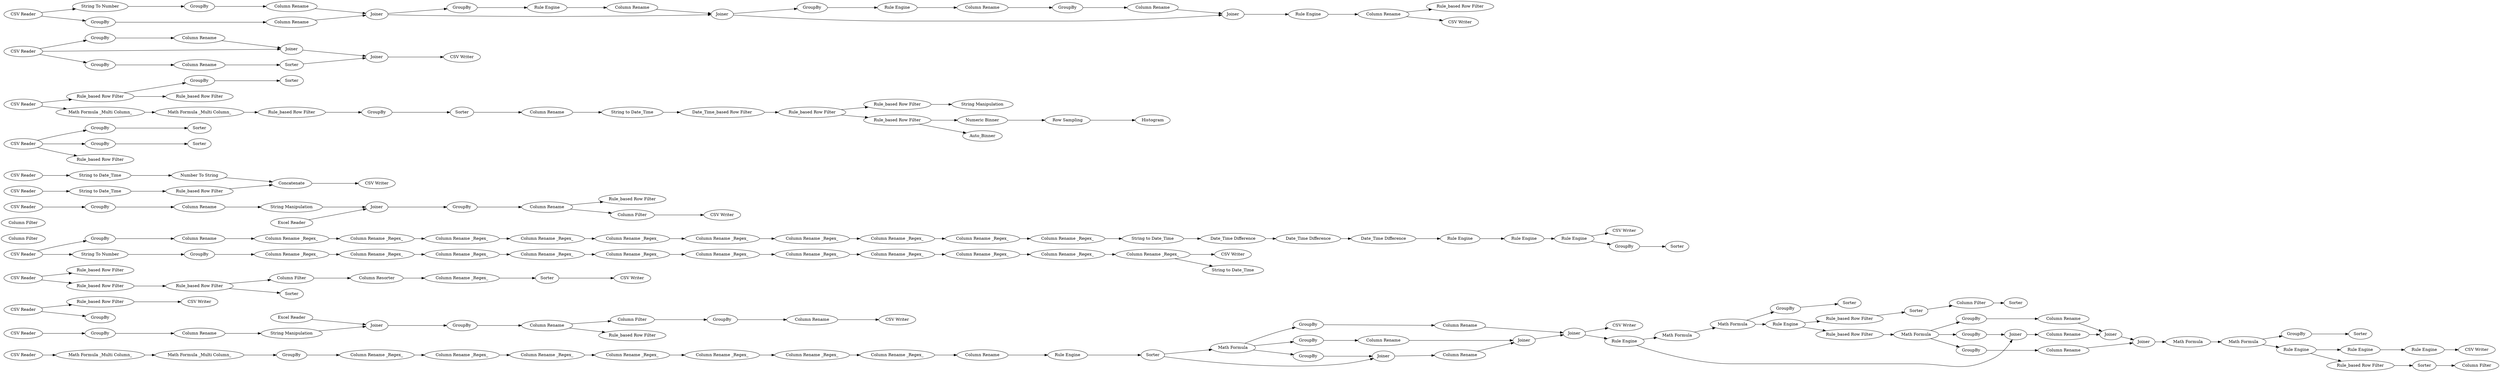digraph {
	89 [label="CSV Reader"]
	90 [label=GroupBy]
	94 [label="Column Rename _Regex_"]
	95 [label="Column Rename _Regex_"]
	96 [label="Column Rename _Regex_"]
	97 [label="Column Rename _Regex_"]
	98 [label="Column Rename _Regex_"]
	99 [label="Column Rename _Regex_"]
	100 [label="Column Rename"]
	101 [label=Sorter]
	103 [label=GroupBy]
	105 [label="Math Formula"]
	106 [label=Joiner]
	107 [label="Column Rename"]
	109 [label=GroupBy]
	110 [label=GroupBy]
	111 [label="Column Rename"]
	112 [label="Column Rename"]
	113 [label=Joiner]
	114 [label=Joiner]
	115 [label="CSV Writer"]
	117 [label="Rule Engine"]
	118 [label="Math Formula _Multi Column_"]
	123 [label="CSV Writer"]
	126 [label=GroupBy]
	128 [label="Column Rename"]
	129 [label="CSV Reader"]
	130 [label="Rule_based Row Filter"]
	131 [label="CSV Writer"]
	132 [label="Math Formula"]
	133 [label="Rule Engine"]
	134 [label="Math Formula"]
	135 [label="Rule_based Row Filter"]
	136 [label=Sorter]
	137 [label="Column Filter"]
	138 [label="Rule Engine"]
	139 [label=Sorter]
	140 [label=GroupBy]
	141 [label=Sorter]
	142 [label="Rule_based Row Filter"]
	144 [label=Sorter]
	145 [label=GroupBy]
	146 [label="Column Rename"]
	147 [label=Sorter]
	148 [label="Math Formula"]
	149 [label=Joiner]
	150 [label=Joiner]
	151 [label="Math Formula"]
	152 [label=GroupBy]
	153 [label="Math Formula"]
	154 [label="Column Rename"]
	155 [label=GroupBy]
	156 [label="Rule Engine"]
	157 [label="Rule_based Row Filter"]
	158 [label=Joiner]
	159 [label="Column Rename"]
	160 [label="Column Filter"]
	161 [label=GroupBy]
	162 [label="CSV Writer"]
	163 [label="Rule Engine"]
	164 [label="Math Formula _Multi Column_"]
	165 [label="Column Rename _Regex_"]
	166 [label="Rule Engine"]
	167 [label="CSV Reader"]
	168 [label="Rule_based Row Filter"]
	169 [label="Rule_based Row Filter"]
	170 [label="Rule_based Row Filter"]
	171 [label="Column Filter"]
	172 [label="Column Resorter"]
	173 [label="Column Rename _Regex_"]
	174 [label=Sorter]
	175 [label="CSV Writer"]
	176 [label=Sorter]
	177 [label="CSV Reader"]
	178 [label=GroupBy]
	191 [label="Excel Reader"]
	192 [label=Joiner]
	193 [label="String Manipulation"]
	194 [label="Column Filter"]
	195 [label="Column Filter"]
	196 [label=GroupBy]
	197 [label="Column Rename"]
	198 [label="Rule_based Row Filter"]
	201 [label="Column Filter"]
	203 [label="CSV Reader"]
	204 [label="Column Rename _Regex_"]
	205 [label="Column Rename _Regex_"]
	206 [label="Column Rename _Regex_"]
	207 [label="Column Rename _Regex_"]
	208 [label="Column Rename _Regex_"]
	209 [label="Column Rename _Regex_"]
	210 [label="Column Rename _Regex_"]
	211 [label="Column Rename _Regex_"]
	212 [label="Date_Time Difference"]
	213 [label="String to Date_Time"]
	214 [label="Date_Time Difference"]
	215 [label="Date_Time Difference"]
	216 [label="Column Rename _Regex_"]
	217 [label="Column Rename _Regex_"]
	218 [label="CSV Writer"]
	219 [label="Rule Engine"]
	220 [label="Rule Engine"]
	221 [label="Rule Engine"]
	222 [label="CSV Reader"]
	223 [label="Excel Reader"]
	224 [label=Joiner]
	225 [label="String Manipulation"]
	226 [label=GroupBy]
	227 [label="Column Rename"]
	228 [label="CSV Writer"]
	229 [label=GroupBy]
	230 [label="Rule_based Row Filter"]
	231 [label="Column Rename"]
	232 [label="Column Filter"]
	234 [label="Rule_based Row Filter"]
	235 [label="CSV Writer"]
	236 [label="CSV Reader"]
	237 [label=Concatenate]
	238 [label="CSV Reader"]
	241 [label=GroupBy]
	242 [label="Column Rename"]
	243 [label=GroupBy]
	244 [label="String To Number"]
	245 [label="Column Rename _Regex_"]
	246 [label="Column Rename _Regex_"]
	247 [label="Column Rename _Regex_"]
	248 [label="Column Rename _Regex_"]
	249 [label="Column Rename _Regex_"]
	250 [label="Column Rename _Regex_"]
	251 [label="Column Rename _Regex_"]
	252 [label="Column Rename _Regex_"]
	253 [label="Column Rename _Regex_"]
	254 [label="Column Rename _Regex_"]
	255 [label="CSV Reader"]
	256 [label=GroupBy]
	257 [label=Sorter]
	258 [label=GroupBy]
	259 [label=Sorter]
	260 [label="Rule_based Row Filter"]
	261 [label="Rule_based Row Filter"]
	262 [label=Sorter]
	263 [label=GroupBy]
	264 [label="Rule_based Row Filter"]
	265 [label="String to Date_Time"]
	276 [label="String to Date_Time"]
	282 [label="Rule_based Row Filter"]
	283 [label="Rule_based Row Filter"]
	284 [label="String to Date_Time"]
	285 [label="Date_Time_based Row Filter"]
	286 [label=GroupBy]
	287 [label=Sorter]
	288 [label="Column Rename"]
	289 [label="String Manipulation"]
	290 [label="Math Formula _Multi Column_"]
	291 [label="Math Formula _Multi Column_"]
	292 [label="Row Sampling"]
	293 [label="Numeric Binner"]
	294 [label=Auto_Binner]
	295 [label="Rule_based Row Filter"]
	296 [label=Histogram]
	297 [label="Rule_based Row Filter"]
	299 [label="CSV Reader"]
	300 [label=GroupBy]
	301 [label="Column Rename"]
	302 [label=Joiner]
	303 [label="CSV Writer"]
	304 [label=GroupBy]
	305 [label="Column Rename"]
	306 [label=Sorter]
	307 [label=Joiner]
	308 [label="CSV Reader"]
	309 [label="Number To String"]
	310 [label="CSV Writer"]
	311 [label=GroupBy]
	312 [label=Sorter]
	313 [label="Column Rename"]
	314 [label="Column Rename _Regex_"]
	315 [label="String to Date_Time"]
	316 [label="CSV Reader"]
	317 [label="String To Number"]
	318 [label=GroupBy]
	319 [label=GroupBy]
	320 [label="Column Rename"]
	321 [label="Column Rename"]
	322 [label=Joiner]
	323 [label=GroupBy]
	324 [label="Column Rename"]
	325 [label="Rule Engine"]
	326 [label=Joiner]
	327 [label=GroupBy]
	328 [label="Rule Engine"]
	329 [label="Column Rename"]
	330 [label=GroupBy]
	331 [label=Joiner]
	332 [label="Column Rename"]
	333 [label="Rule_based Row Filter"]
	334 [label="Column Rename"]
	335 [label="Rule Engine"]
	336 [label="CSV Writer"]
	337 [label=GroupBy]
	89 -> 118
	90 -> 94
	94 -> 95
	95 -> 98
	96 -> 97
	97 -> 99
	98 -> 165
	99 -> 100
	100 -> 117
	101 -> 105
	101 -> 106
	103 -> 106
	105 -> 109
	105 -> 110
	105 -> 103
	106 -> 107
	107 -> 113
	109 -> 111
	110 -> 112
	111 -> 113
	112 -> 114
	113 -> 114
	114 -> 115
	114 -> 138
	117 -> 101
	118 -> 164
	126 -> 128
	128 -> 193
	129 -> 130
	129 -> 337
	130 -> 131
	132 -> 133
	132 -> 140
	133 -> 135
	133 -> 142
	134 -> 132
	135 -> 136
	136 -> 137
	137 -> 139
	138 -> 134
	138 -> 149
	140 -> 141
	142 -> 153
	144 -> 160
	145 -> 159
	146 -> 150
	148 -> 151
	149 -> 154
	150 -> 158
	151 -> 156
	151 -> 152
	152 -> 147
	153 -> 155
	153 -> 145
	153 -> 161
	154 -> 150
	155 -> 149
	156 -> 157
	156 -> 163
	157 -> 144
	158 -> 148
	159 -> 158
	161 -> 146
	163 -> 166
	164 -> 90
	165 -> 96
	166 -> 162
	167 -> 170
	167 -> 168
	169 -> 171
	169 -> 176
	170 -> 169
	171 -> 172
	172 -> 173
	173 -> 174
	174 -> 175
	177 -> 178
	177 -> 244
	178 -> 313
	191 -> 192
	192 -> 196
	193 -> 192
	194 -> 241
	196 -> 197
	197 -> 198
	197 -> 194
	203 -> 126
	204 -> 205
	205 -> 206
	206 -> 207
	207 -> 211
	208 -> 209
	209 -> 210
	210 -> 213
	211 -> 216
	212 -> 214
	213 -> 212
	214 -> 215
	215 -> 219
	216 -> 217
	217 -> 208
	219 -> 220
	220 -> 221
	221 -> 218
	221 -> 311
	222 -> 229
	223 -> 224
	224 -> 226
	225 -> 224
	226 -> 231
	227 -> 225
	229 -> 227
	231 -> 230
	231 -> 232
	232 -> 228
	234 -> 237
	236 -> 265
	237 -> 235
	238 -> 276
	241 -> 242
	242 -> 123
	243 -> 245
	244 -> 243
	245 -> 246
	246 -> 247
	247 -> 248
	248 -> 249
	249 -> 250
	250 -> 314
	251 -> 252
	252 -> 253
	253 -> 254
	254 -> 315
	254 -> 310
	255 -> 260
	255 -> 258
	255 -> 256
	256 -> 257
	258 -> 259
	261 -> 263
	261 -> 264
	263 -> 262
	265 -> 234
	276 -> 309
	282 -> 289
	283 -> 282
	283 -> 295
	284 -> 285
	285 -> 283
	286 -> 287
	287 -> 288
	288 -> 284
	290 -> 291
	291 -> 297
	292 -> 296
	293 -> 292
	295 -> 294
	295 -> 293
	297 -> 286
	299 -> 302
	299 -> 300
	299 -> 304
	300 -> 301
	301 -> 302
	302 -> 307
	304 -> 305
	305 -> 306
	306 -> 307
	307 -> 303
	308 -> 290
	308 -> 261
	309 -> 237
	311 -> 312
	313 -> 204
	314 -> 251
	316 -> 317
	316 -> 319
	317 -> 318
	318 -> 320
	319 -> 321
	320 -> 322
	321 -> 322
	322 -> 323
	322 -> 326
	323 -> 325
	324 -> 326
	325 -> 324
	326 -> 327
	326 -> 331
	327 -> 328
	328 -> 329
	329 -> 330
	330 -> 332
	331 -> 335
	332 -> 331
	334 -> 333
	334 -> 336
	335 -> 334
	rankdir=LR
}
